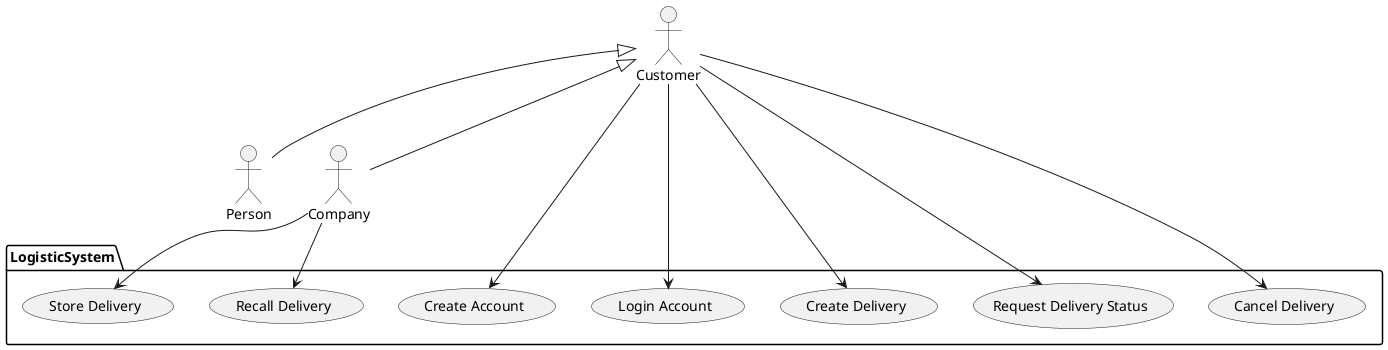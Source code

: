 @startuml
'https://plantuml.com/use-case-diagram
'left to right direction
:Customer: as cu
:Person: as p
package LogisticSystem{
(Create Account) as UC1
'(Delete Account) as UC2
(Login Account) as UC3
(Create Delivery) as UC4
(Request Delivery Status) as UC5
(Cancel Delivery) as UC6
(Store Delivery) as UC7
(Recall Delivery) as UC8
}

:Company: as c
cu--> UC1
'cu--> UC2
cu--> UC3
cu--> UC4
cu--> UC5
cu--> UC6

cu<|-- c
cu<|-- p
c--> UC7
c--> UC8

@enduml